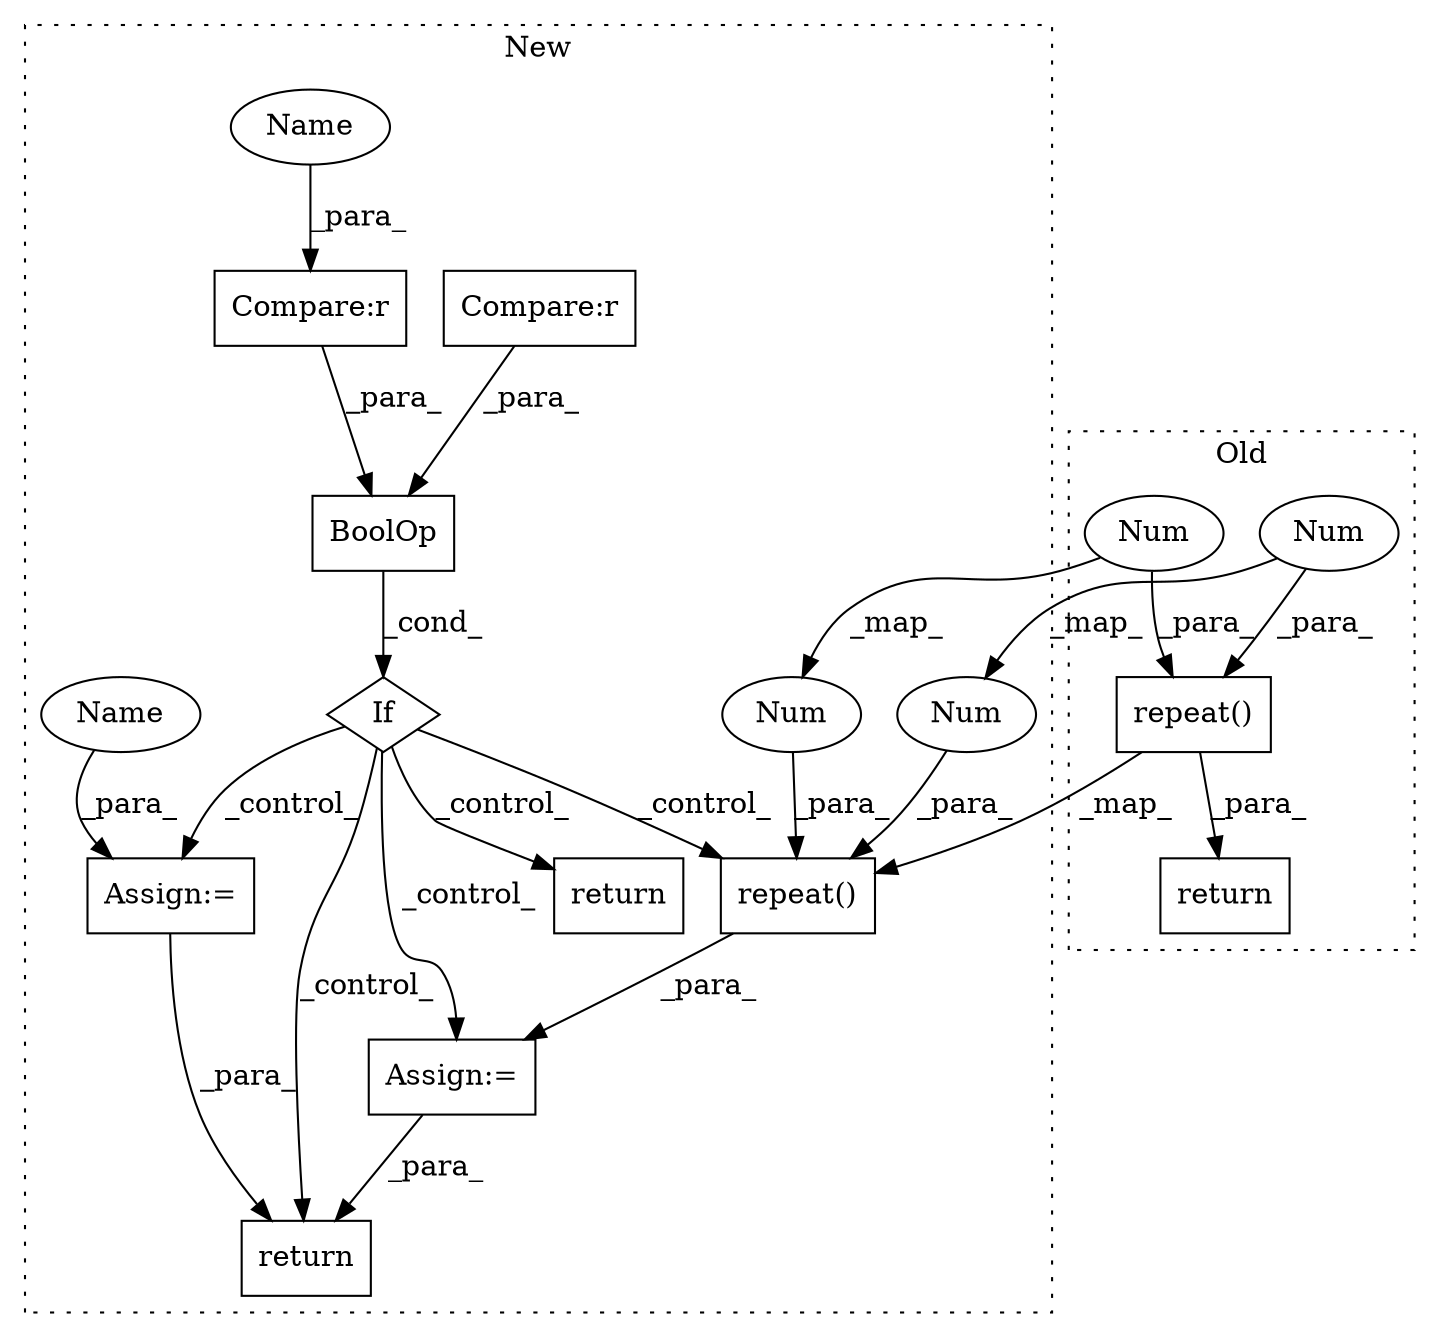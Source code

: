 digraph G {
subgraph cluster0 {
1 [label="return" a="93" s="5835" l="7" shape="box"];
10 [label="repeat()" a="75" s="5842,5900" l="36,1" shape="box"];
13 [label="Num" a="76" s="5896" l="1" shape="ellipse"];
15 [label="Num" a="76" s="5899" l="1" shape="ellipse"];
label = "Old";
style="dotted";
}
subgraph cluster1 {
2 [label="BoolOp" a="72" s="5258" l="71" shape="box"];
3 [label="If" a="96" s="5255,5329" l="3,14" shape="diamond"];
4 [label="Compare:r" a="40" s="5291" l="38" shape="box"];
5 [label="Compare:r" a="40" s="5258" l="28" shape="box"];
6 [label="Assign:=" a="68" s="6497" l="3" shape="box"];
7 [label="Assign:=" a="68" s="5392" l="3" shape="box"];
8 [label="return" a="93" s="6568" l="7" shape="box"];
9 [label="return" a="93" s="5343" l="7" shape="box"];
11 [label="repeat()" a="75" s="6500,6558" l="36,1" shape="box"];
12 [label="Num" a="76" s="6554" l="1" shape="ellipse"];
14 [label="Num" a="76" s="6557" l="1" shape="ellipse"];
16 [label="Name" a="87" s="5282" l="4" shape="ellipse"];
17 [label="Name" a="87" s="5395" l="4" shape="ellipse"];
label = "New";
style="dotted";
}
2 -> 3 [label="_cond_"];
3 -> 11 [label="_control_"];
3 -> 8 [label="_control_"];
3 -> 9 [label="_control_"];
3 -> 7 [label="_control_"];
3 -> 6 [label="_control_"];
4 -> 2 [label="_para_"];
5 -> 2 [label="_para_"];
6 -> 8 [label="_para_"];
7 -> 8 [label="_para_"];
10 -> 1 [label="_para_"];
10 -> 11 [label="_map_"];
11 -> 6 [label="_para_"];
12 -> 11 [label="_para_"];
13 -> 10 [label="_para_"];
13 -> 12 [label="_map_"];
14 -> 11 [label="_para_"];
15 -> 10 [label="_para_"];
15 -> 14 [label="_map_"];
16 -> 5 [label="_para_"];
17 -> 7 [label="_para_"];
}